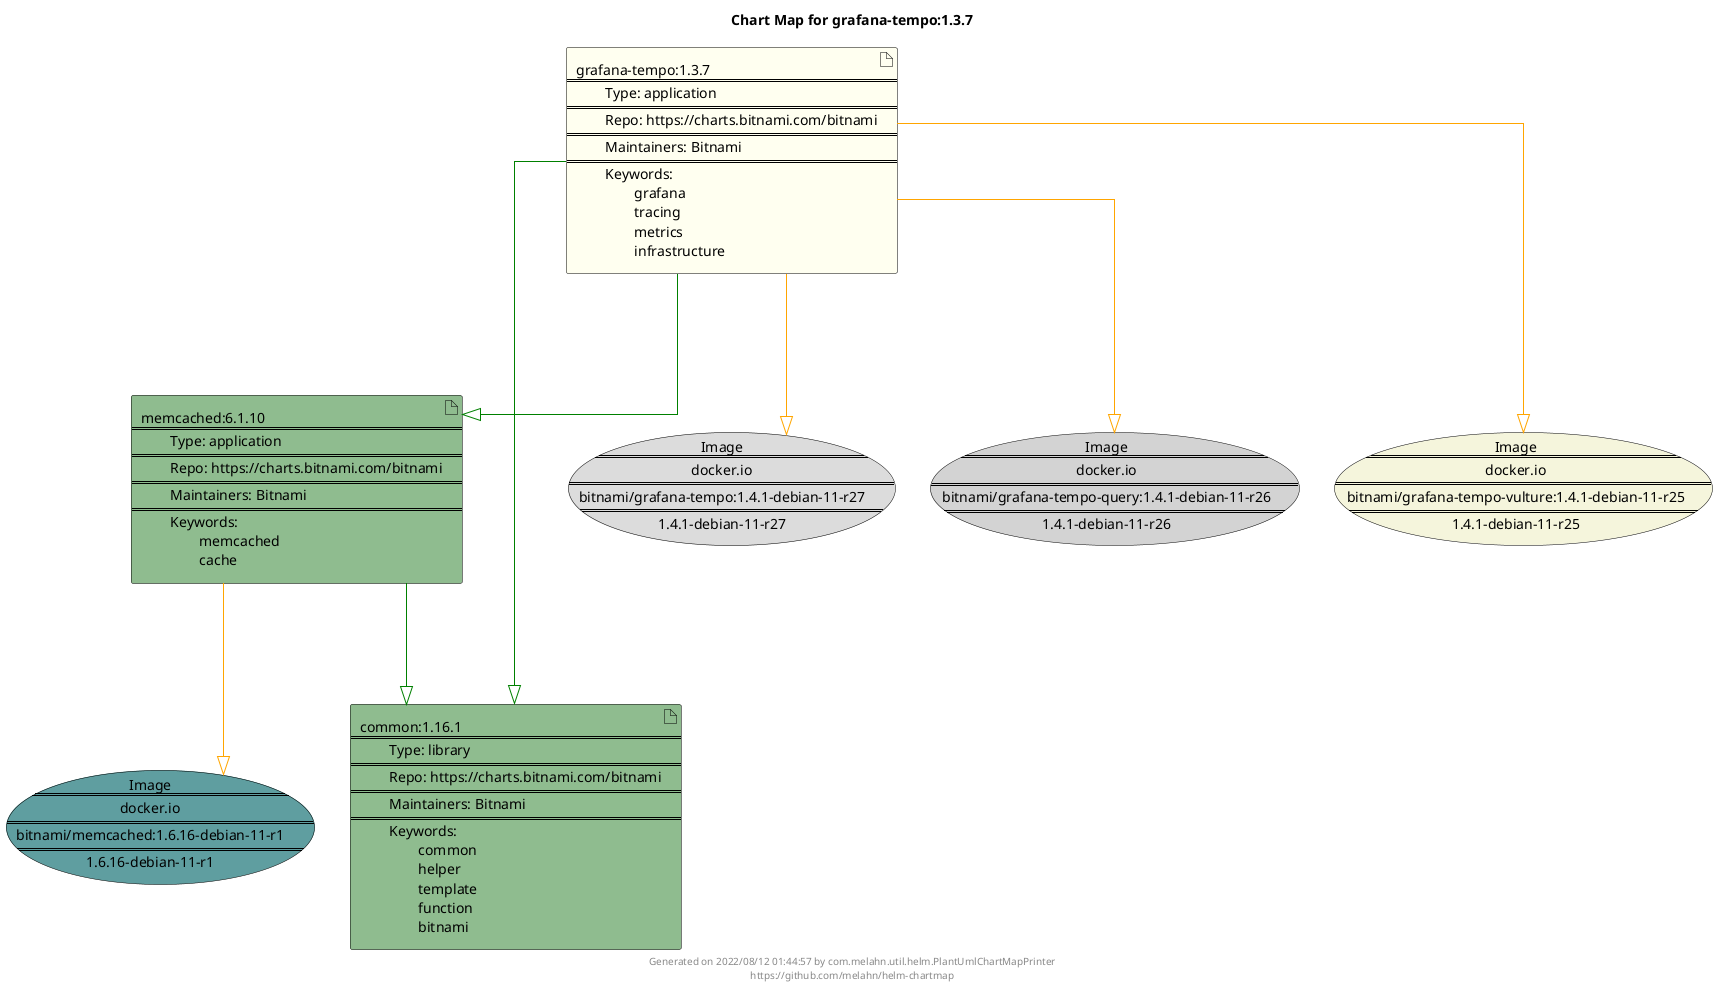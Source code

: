 @startuml
skinparam linetype ortho
skinparam backgroundColor white
skinparam usecaseBorderColor black
skinparam usecaseArrowColor LightSlateGray
skinparam artifactBorderColor black
skinparam artifactArrowColor LightSlateGray

title Chart Map for grafana-tempo:1.3.7

'There are 3 referenced Helm Charts
artifact "memcached:6.1.10\n====\n\tType: application\n====\n\tRepo: https://charts.bitnami.com/bitnami\n====\n\tMaintainers: Bitnami\n====\n\tKeywords: \n\t\tmemcached\n\t\tcache" as memcached_6_1_10 #DarkSeaGreen
artifact "common:1.16.1\n====\n\tType: library\n====\n\tRepo: https://charts.bitnami.com/bitnami\n====\n\tMaintainers: Bitnami\n====\n\tKeywords: \n\t\tcommon\n\t\thelper\n\t\ttemplate\n\t\tfunction\n\t\tbitnami" as common_1_16_1 #DarkSeaGreen
artifact "grafana-tempo:1.3.7\n====\n\tType: application\n====\n\tRepo: https://charts.bitnami.com/bitnami\n====\n\tMaintainers: Bitnami\n====\n\tKeywords: \n\t\tgrafana\n\t\ttracing\n\t\tmetrics\n\t\tinfrastructure" as grafana_tempo_1_3_7 #Ivory

'There are 4 referenced Docker Images
usecase "Image\n====\ndocker.io\n====\nbitnami/memcached:1.6.16-debian-11-r1\n====\n1.6.16-debian-11-r1" as docker_io_bitnami_memcached_1_6_16_debian_11_r1 #CadetBlue
usecase "Image\n====\ndocker.io\n====\nbitnami/grafana-tempo:1.4.1-debian-11-r27\n====\n1.4.1-debian-11-r27" as docker_io_bitnami_grafana_tempo_1_4_1_debian_11_r27 #Gainsboro
usecase "Image\n====\ndocker.io\n====\nbitnami/grafana-tempo-query:1.4.1-debian-11-r26\n====\n1.4.1-debian-11-r26" as docker_io_bitnami_grafana_tempo_query_1_4_1_debian_11_r26 #LightGrey
usecase "Image\n====\ndocker.io\n====\nbitnami/grafana-tempo-vulture:1.4.1-debian-11-r25\n====\n1.4.1-debian-11-r25" as docker_io_bitnami_grafana_tempo_vulture_1_4_1_debian_11_r25 #Beige

'Chart Dependencies
grafana_tempo_1_3_7--[#green]-|>memcached_6_1_10
memcached_6_1_10--[#green]-|>common_1_16_1
grafana_tempo_1_3_7--[#green]-|>common_1_16_1
memcached_6_1_10--[#orange]-|>docker_io_bitnami_memcached_1_6_16_debian_11_r1
grafana_tempo_1_3_7--[#orange]-|>docker_io_bitnami_grafana_tempo_query_1_4_1_debian_11_r26
grafana_tempo_1_3_7--[#orange]-|>docker_io_bitnami_grafana_tempo_vulture_1_4_1_debian_11_r25
grafana_tempo_1_3_7--[#orange]-|>docker_io_bitnami_grafana_tempo_1_4_1_debian_11_r27

center footer Generated on 2022/08/12 01:44:57 by com.melahn.util.helm.PlantUmlChartMapPrinter\nhttps://github.com/melahn/helm-chartmap
@enduml
